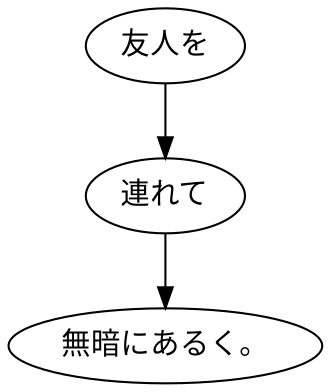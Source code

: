 digraph graph554 {
	node0 [label="友人を"];
	node1 [label="連れて"];
	node2 [label="無暗にあるく。"];
	node0 -> node1;
	node1 -> node2;
}
